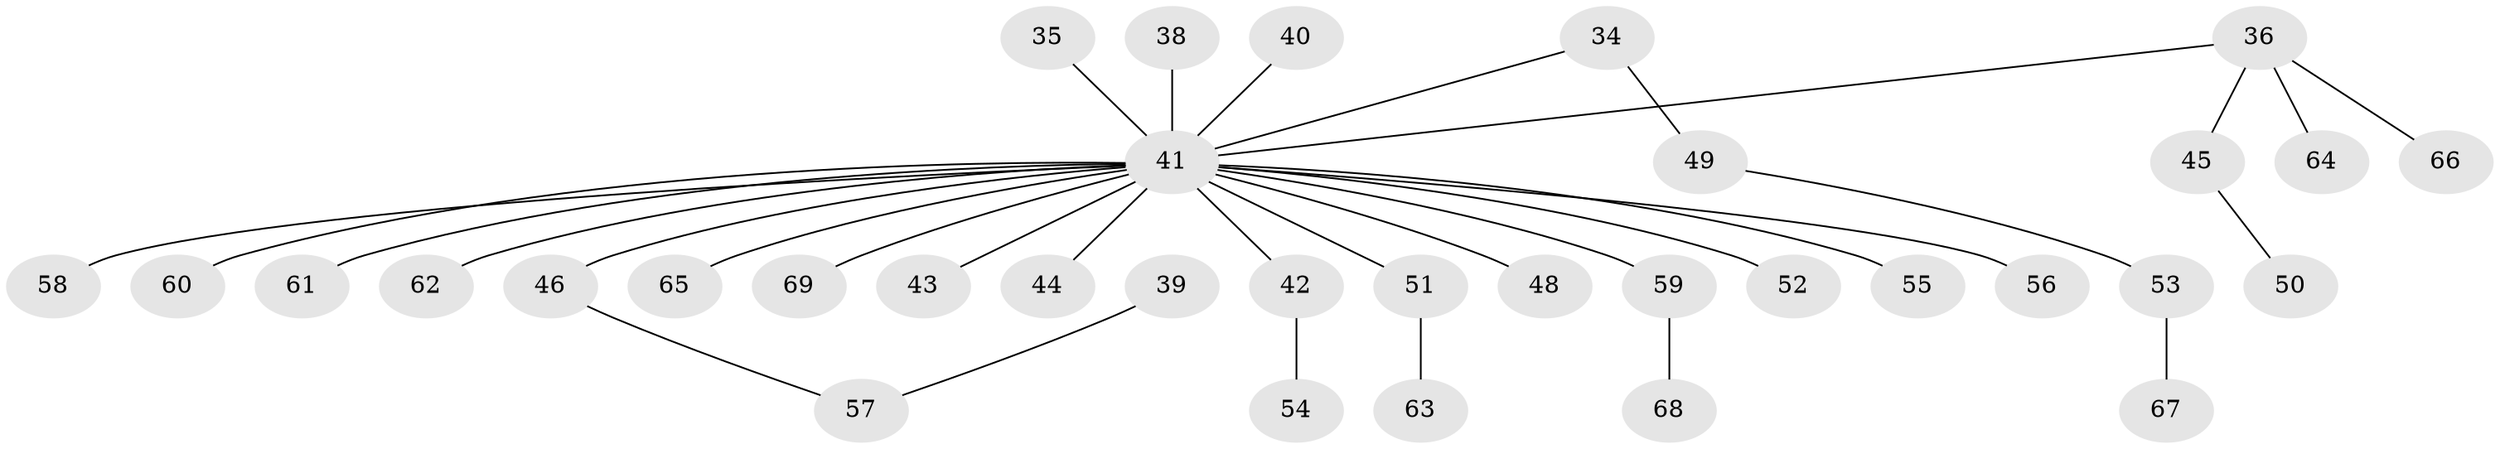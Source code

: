 // original degree distribution, {3: 0.15942028985507245, 6: 0.043478260869565216, 2: 0.18840579710144928, 8: 0.014492753623188406, 5: 0.014492753623188406, 1: 0.5507246376811594, 4: 0.028985507246376812}
// Generated by graph-tools (version 1.1) at 2025/53/03/09/25 04:53:20]
// undirected, 34 vertices, 33 edges
graph export_dot {
graph [start="1"]
  node [color=gray90,style=filled];
  34 [super="+19"];
  35;
  36 [super="+18"];
  38;
  39;
  40;
  41 [super="+37+22+29+26+31+32+33"];
  42;
  43 [super="+28"];
  44;
  45;
  46 [super="+23"];
  48;
  49 [super="+27"];
  50;
  51;
  52;
  53;
  54;
  55;
  56;
  57 [super="+30"];
  58;
  59 [super="+47"];
  60;
  61;
  62;
  63;
  64;
  65;
  66;
  67;
  68;
  69;
  34 -- 49;
  34 -- 41;
  35 -- 41;
  36 -- 45;
  36 -- 64;
  36 -- 66;
  36 -- 41;
  38 -- 41;
  39 -- 57;
  40 -- 41;
  41 -- 51;
  41 -- 65;
  41 -- 69;
  41 -- 42;
  41 -- 43;
  41 -- 44;
  41 -- 46;
  41 -- 48;
  41 -- 52;
  41 -- 56;
  41 -- 58;
  41 -- 59;
  41 -- 60;
  41 -- 61;
  41 -- 62;
  41 -- 55;
  42 -- 54;
  45 -- 50;
  46 -- 57;
  49 -- 53;
  51 -- 63;
  53 -- 67;
  59 -- 68;
}
